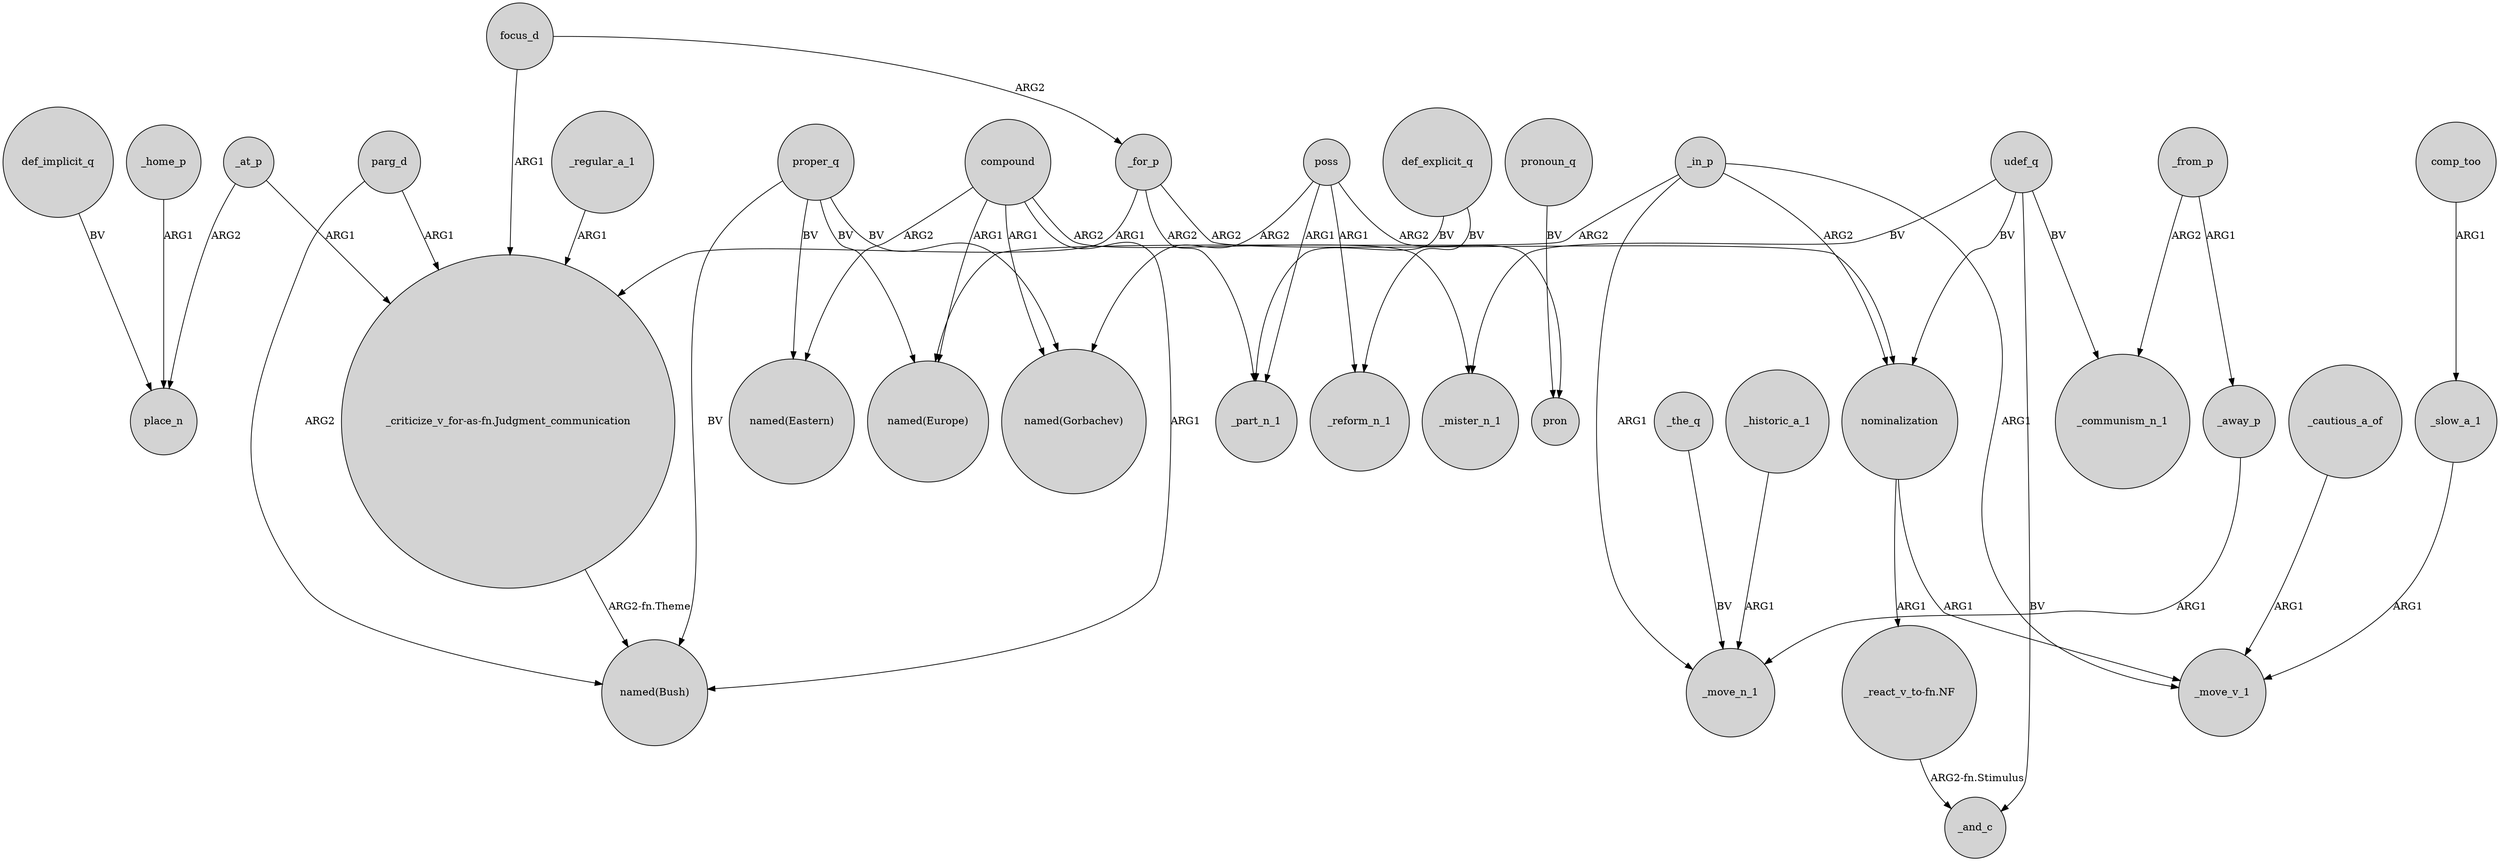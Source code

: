 digraph {
	node [shape=circle style=filled]
	_at_p -> place_n [label=ARG2]
	"_criticize_v_for-as-fn.Judgment_communication" -> "named(Bush)" [label="ARG2-fn.Theme"]
	_in_p -> _move_n_1 [label=ARG1]
	poss -> "named(Gorbachev)" [label=ARG2]
	_in_p -> _move_v_1 [label=ARG1]
	poss -> pron [label=ARG2]
	compound -> _mister_n_1 [label=ARG2]
	_in_p -> "named(Europe)" [label=ARG2]
	_for_p -> nominalization [label=ARG2]
	_for_p -> "_criticize_v_for-as-fn.Judgment_communication" [label=ARG1]
	udef_q -> _mister_n_1 [label=BV]
	compound -> "named(Eastern)" [label=ARG2]
	_from_p -> _communism_n_1 [label=ARG2]
	def_implicit_q -> place_n [label=BV]
	poss -> _part_n_1 [label=ARG1]
	compound -> "named(Gorbachev)" [label=ARG1]
	_from_p -> _away_p [label=ARG1]
	_the_q -> _move_n_1 [label=BV]
	focus_d -> _for_p [label=ARG2]
	nominalization -> "_react_v_to-fn.NF" [label=ARG1]
	proper_q -> "named(Eastern)" [label=BV]
	parg_d -> "named(Bush)" [label=ARG2]
	compound -> "named(Europe)" [label=ARG1]
	_cautious_a_of -> _move_v_1 [label=ARG1]
	pronoun_q -> pron [label=BV]
	focus_d -> "_criticize_v_for-as-fn.Judgment_communication" [label=ARG1]
	udef_q -> _communism_n_1 [label=BV]
	proper_q -> "named(Europe)" [label=BV]
	comp_too -> _slow_a_1 [label=ARG1]
	_at_p -> "_criticize_v_for-as-fn.Judgment_communication" [label=ARG1]
	proper_q -> "named(Bush)" [label=BV]
	poss -> _reform_n_1 [label=ARG1]
	_historic_a_1 -> _move_n_1 [label=ARG1]
	udef_q -> nominalization [label=BV]
	"_react_v_to-fn.NF" -> _and_c [label="ARG2-fn.Stimulus"]
	def_explicit_q -> _reform_n_1 [label=BV]
	_slow_a_1 -> _move_v_1 [label=ARG1]
	_for_p -> _part_n_1 [label=ARG2]
	_in_p -> nominalization [label=ARG2]
	udef_q -> _and_c [label=BV]
	proper_q -> "named(Gorbachev)" [label=BV]
	_away_p -> _move_n_1 [label=ARG1]
	def_explicit_q -> _part_n_1 [label=BV]
	_regular_a_1 -> "_criticize_v_for-as-fn.Judgment_communication" [label=ARG1]
	parg_d -> "_criticize_v_for-as-fn.Judgment_communication" [label=ARG1]
	_home_p -> place_n [label=ARG1]
	nominalization -> _move_v_1 [label=ARG1]
	compound -> "named(Bush)" [label=ARG1]
}
